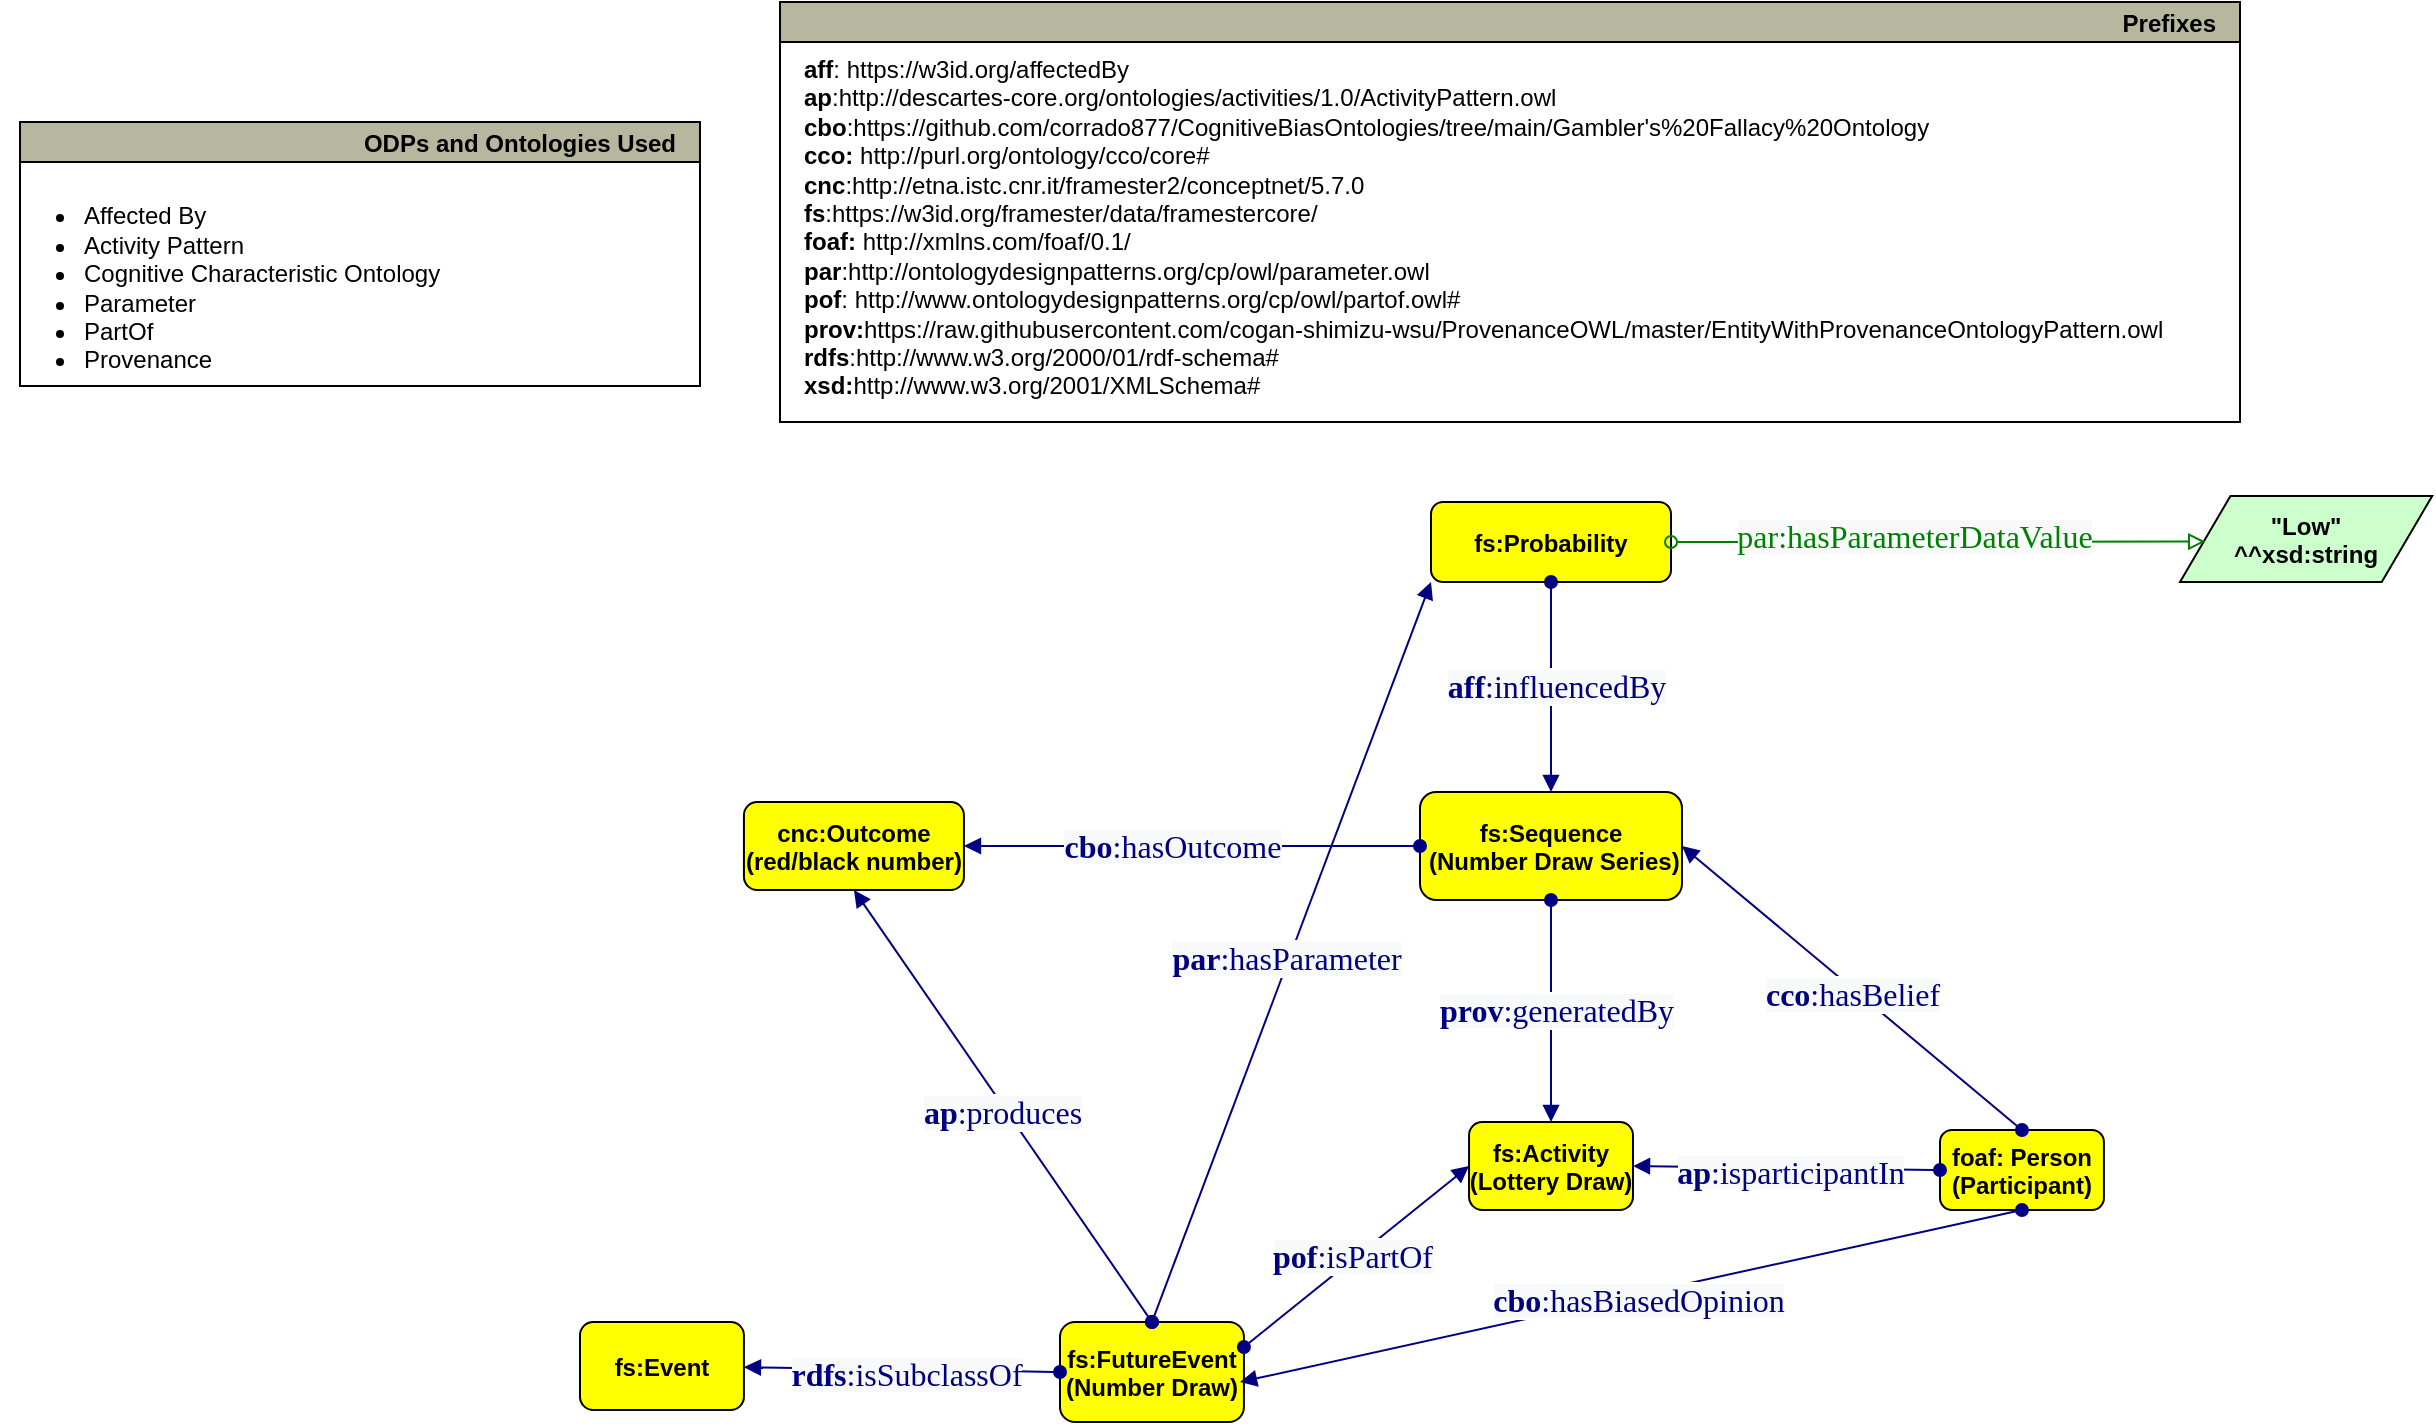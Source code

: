 <mxfile version="23.1.5" type="device">
  <diagram id="oU7lBioK2oj68UVmJGeL" name="Page-1">
    <mxGraphModel dx="1845" dy="1714" grid="1" gridSize="10" guides="1" tooltips="1" connect="1" arrows="1" fold="1" page="1" pageScale="1" pageWidth="827" pageHeight="1169" math="0" shadow="0">
      <root>
        <mxCell id="0" />
        <mxCell id="1" parent="0" />
        <mxCell id="X6dG0_ZqyGWDh663tGR5-1" value="foaf: Person&#xa;(Participant)" style="graphMlID=n4;shape=rect;rounded=1;arcsize=30;fillColor=#ffff00;strokeColor=#000000;strokeWidth=1.0;fontStyle=1" parent="1" vertex="1">
          <mxGeometry x="640" y="304" width="81.97" height="40" as="geometry" />
        </mxCell>
        <mxCell id="X6dG0_ZqyGWDh663tGR5-2" value="fs:Event" style="graphMlID=n4;shape=rect;rounded=1;arcsize=30;fillColor=#ffff00;strokeColor=#000000;strokeWidth=1.0;fontStyle=1" parent="1" vertex="1">
          <mxGeometry x="-40" y="400" width="81.968" height="44" as="geometry" />
        </mxCell>
        <mxCell id="X6dG0_ZqyGWDh663tGR5-3" value="fs:Sequence&#xa; (Number Draw Series)" style="graphMlID=n4;shape=rect;rounded=1;arcsize=30;fillColor=#ffff00;strokeColor=#000000;strokeWidth=1.0;fontStyle=1" parent="1" vertex="1">
          <mxGeometry x="380" y="135" width="131" height="54" as="geometry" />
        </mxCell>
        <mxCell id="X6dG0_ZqyGWDh663tGR5-5" value="fs:FutureEvent&#xa;(Number Draw)" style="graphMlID=n4;shape=rect;rounded=1;arcsize=30;fillColor=#ffff00;strokeColor=#000000;strokeWidth=1.0;fontStyle=1" parent="1" vertex="1">
          <mxGeometry x="200" y="400" width="91.97" height="50" as="geometry" />
        </mxCell>
        <mxCell id="X6dG0_ZqyGWDh663tGR5-6" value="fs:Activity&#xa;(Lottery Draw)" style="graphMlID=n4;shape=rect;rounded=1;arcsize=30;fillColor=#ffff00;strokeColor=#000000;strokeWidth=1.0;fontStyle=1" parent="1" vertex="1">
          <mxGeometry x="404.52" y="300" width="81.968" height="44" as="geometry" />
        </mxCell>
        <mxCell id="SumdyEbCF_zN64hNGDhB-3" value="fs:Probability" style="graphMlID=n4;shape=rect;rounded=1;arcsize=30;fillColor=#ffff00;strokeColor=#000000;strokeWidth=1.0;fontStyle=1" parent="1" vertex="1">
          <mxGeometry x="385.5" y="-10" width="120" height="40" as="geometry" />
        </mxCell>
        <mxCell id="TsAKVSYgy9pjKIJBanpu-3" value="&quot;Low&quot;&#xa;^^xsd:string" style="graphMlID=n6;shape=parallelogram;fillColor=#ccffcc;strokeColor=#000000;strokeWidth=1.0;fontStyle=1" parent="1" vertex="1">
          <mxGeometry x="760.003" y="-13" width="126.095" height="43" as="geometry" />
        </mxCell>
        <mxCell id="DcR2EK71TW1_98MgDz5n-1" value="Prefixes" style="graphMlID=n0;shape=swimlane;startSize=20;fillColor=#b7b69e;strokeColor=#000000;strokeWidth=1.0;align=right;spacingRight=10;fontStyle=1" parent="1" vertex="1">
          <mxGeometry x="60" y="-260" width="730" height="210" as="geometry">
            <mxRectangle x="-550" y="110" width="100" height="30" as="alternateBounds" />
          </mxGeometry>
        </mxCell>
        <UserObject label="&lt;b style=&quot;border-color: var(--border-color);&quot;&gt;aff&lt;/b&gt;:&amp;nbsp;https://w3id.org/affectedBy&lt;br&gt;&lt;b&gt;ap&lt;/b&gt;:http://descartes-core.org/ontologies/activities/1.0/ActivityPattern.owl&amp;nbsp;&lt;br&gt;&lt;b&gt;cbo&lt;/b&gt;:https://github.com/corrado877/CognitiveBiasOntologies/tree/main/Gambler&#39;s%20Fallacy%20Ontology&lt;br&gt;&lt;b style=&quot;border-color: var(--border-color);&quot;&gt;cco:&amp;nbsp;&lt;/b&gt;http://purl.org/ontology/cco/core#&lt;br&gt;&lt;b&gt;cnc&lt;/b&gt;:http://etna.istc.cnr.it/framester2/conceptnet/5.7.0&lt;br&gt;&lt;b&gt;fs&lt;/b&gt;:https://w3id.org/framester/data/framestercore/&lt;br&gt;&lt;b style=&quot;border-color: var(--border-color);&quot;&gt;foaf:&amp;nbsp;&lt;/b&gt;&lt;span style=&quot;border-color: var(--border-color); background-color: initial;&quot;&gt;http://xmlns.com/foaf/0.1/&lt;br&gt;&lt;b&gt;par&lt;/b&gt;:http://ontologydesignpatterns.org/cp/owl/parameter.owl&lt;br&gt;&lt;/span&gt;&lt;b style=&quot;border-color: var(--border-color);&quot;&gt;pof&lt;/b&gt;:&amp;nbsp;&lt;span style=&quot;border-color: var(--border-color); background-color: initial;&quot;&gt;http://www.ontologydesignpatterns.org/cp/owl/partof.owl#&lt;br&gt;&lt;/span&gt;&lt;b&gt;prov:&lt;/b&gt;https://raw.githubusercontent.com/cogan-shimizu-wsu/ProvenanceOWL/master/EntityWithProvenanceOntologyPattern.owl&lt;br&gt;&lt;b&gt;rdfs&lt;/b&gt;:http://www.w3.org/2000/01/rdf-schema#&lt;br&gt;&lt;b style=&quot;border-color: var(--border-color);&quot;&gt;xsd:&lt;/b&gt;&lt;span style=&quot;border-color: var(--border-color); background-color: initial;&quot;&gt;http://www.w3.org/2001/XMLSchema#&lt;/span&gt;" link="http://www.w3.org/2000/01/rdf-schema#" id="j3H0xUcFlWFZ-JWSaFpQ-1">
          <mxCell style="text;whiteSpace=wrap;html=1;" parent="DcR2EK71TW1_98MgDz5n-1" vertex="1">
            <mxGeometry x="10" y="20" width="690" height="180" as="geometry" />
          </mxCell>
        </UserObject>
        <mxCell id="I9f-uaQK-Aq1dQhWgUXI-5" value="ODPs and Ontologies Used" style="graphMlID=n0;shape=swimlane;startSize=20;fillColor=#b7b69e;strokeColor=#000000;strokeWidth=1.0;align=right;spacingRight=10;fontStyle=1" parent="1" vertex="1">
          <mxGeometry x="-320" y="-200" width="340" height="132" as="geometry" />
        </mxCell>
        <mxCell id="I9f-uaQK-Aq1dQhWgUXI-9" value="&lt;ul&gt;&lt;li&gt;Affected By&lt;/li&gt;&lt;li&gt;Activity Pattern&lt;/li&gt;&lt;li style=&quot;border-color: var(--border-color);&quot;&gt;Cognitive Characteristic Ontology&lt;/li&gt;&lt;li&gt;Parameter&lt;/li&gt;&lt;li&gt;PartOf&lt;/li&gt;&lt;li&gt;Provenance&lt;/li&gt;&lt;/ul&gt;" style="text;html=1;strokeColor=none;fillColor=none;align=left;verticalAlign=middle;whiteSpace=wrap;rounded=0;" parent="I9f-uaQK-Aq1dQhWgUXI-5" vertex="1">
          <mxGeometry x="-10" y="12" width="270" height="142" as="geometry" />
        </mxCell>
        <mxCell id="9v7G8ajr_uuF-SMIUNUw-22" value="cnc:Outcome&#xa;(red/black number)" style="graphMlID=n4;shape=rect;rounded=1;arcsize=30;fillColor=#ffff00;strokeColor=#000000;strokeWidth=1.0;fontStyle=1" parent="1" vertex="1">
          <mxGeometry x="41.97" y="140" width="110" height="44" as="geometry" />
        </mxCell>
        <mxCell id="U0OhxdXSo77pCnsjrtBy-1" value="" style="graphMlID=e0;rounded=0;endArrow=block;strokeColor=#000080;strokeWidth=1.0;startArrow=oval;startFill=1;endFill=1;exitX=0;exitY=0.5;exitDx=0;exitDy=0;entryX=1;entryY=0.5;entryDx=0;entryDy=0;" edge="1" parent="1" source="X6dG0_ZqyGWDh663tGR5-1" target="X6dG0_ZqyGWDh663tGR5-6">
          <mxGeometry relative="1" as="geometry">
            <mxPoint x="270" y="210.082" as="sourcePoint" />
            <mxPoint x="421" y="210" as="targetPoint" />
          </mxGeometry>
        </mxCell>
        <mxCell id="U0OhxdXSo77pCnsjrtBy-2" value="&lt;span style=&quot;color: rgb(0 , 0 , 128) ; font-family: &amp;quot;dialog&amp;quot; ; font-size: 16px ; background-color: rgb(248 , 249 , 250)&quot;&gt;&lt;b&gt;ap&lt;/b&gt;:isparticipantIn&lt;/span&gt;" style="text;html=1;align=center;verticalAlign=middle;resizable=0;points=[];labelBackgroundColor=#ffffff;" vertex="1" connectable="0" parent="U0OhxdXSo77pCnsjrtBy-1">
          <mxGeometry x="-0.017" y="2" relative="1" as="geometry">
            <mxPoint as="offset" />
          </mxGeometry>
        </mxCell>
        <mxCell id="U0OhxdXSo77pCnsjrtBy-3" value="" style="graphMlID=e0;rounded=0;endArrow=block;strokeColor=#000080;strokeWidth=1.0;startArrow=oval;startFill=1;endFill=1;exitX=0.5;exitY=0;exitDx=0;exitDy=0;entryX=1;entryY=0.5;entryDx=0;entryDy=0;" edge="1" parent="1" source="X6dG0_ZqyGWDh663tGR5-1" target="X6dG0_ZqyGWDh663tGR5-3">
          <mxGeometry relative="1" as="geometry">
            <mxPoint x="690" y="150.082" as="sourcePoint" />
            <mxPoint x="841" y="150" as="targetPoint" />
          </mxGeometry>
        </mxCell>
        <mxCell id="U0OhxdXSo77pCnsjrtBy-4" value="&lt;span style=&quot;color: rgb(0 , 0 , 128) ; font-family: &amp;quot;dialog&amp;quot; ; font-size: 16px ; background-color: rgb(248 , 249 , 250)&quot;&gt;&lt;b&gt;cco&lt;/b&gt;:hasBelief&lt;/span&gt;" style="text;html=1;align=center;verticalAlign=middle;resizable=0;points=[];labelBackgroundColor=#ffffff;" vertex="1" connectable="0" parent="U0OhxdXSo77pCnsjrtBy-3">
          <mxGeometry x="-0.017" y="2" relative="1" as="geometry">
            <mxPoint as="offset" />
          </mxGeometry>
        </mxCell>
        <mxCell id="U0OhxdXSo77pCnsjrtBy-5" value="" style="graphMlID=e0;rounded=0;endArrow=block;strokeColor=#000080;strokeWidth=1.0;startArrow=oval;startFill=1;endFill=1;exitX=0.5;exitY=1;exitDx=0;exitDy=0;" edge="1" parent="1" source="X6dG0_ZqyGWDh663tGR5-1">
          <mxGeometry relative="1" as="geometry">
            <mxPoint x="520" y="430.082" as="sourcePoint" />
            <mxPoint x="290" y="430" as="targetPoint" />
          </mxGeometry>
        </mxCell>
        <mxCell id="U0OhxdXSo77pCnsjrtBy-6" value="&lt;span style=&quot;color: rgb(0 , 0 , 128) ; font-family: &amp;quot;dialog&amp;quot; ; font-size: 16px ; background-color: rgb(248 , 249 , 250)&quot;&gt;&lt;b&gt;cbo&lt;/b&gt;:hasBiasedOpinion&lt;/span&gt;" style="text;html=1;align=center;verticalAlign=middle;resizable=0;points=[];labelBackgroundColor=#ffffff;" vertex="1" connectable="0" parent="U0OhxdXSo77pCnsjrtBy-5">
          <mxGeometry x="-0.017" y="2" relative="1" as="geometry">
            <mxPoint as="offset" />
          </mxGeometry>
        </mxCell>
        <mxCell id="U0OhxdXSo77pCnsjrtBy-7" value="" style="graphMlID=e0;rounded=0;endArrow=block;strokeColor=#000080;strokeWidth=1.0;startArrow=oval;startFill=1;endFill=1;exitX=1;exitY=0.25;exitDx=0;exitDy=0;entryX=0;entryY=0.5;entryDx=0;entryDy=0;" edge="1" parent="1" source="X6dG0_ZqyGWDh663tGR5-5" target="X6dG0_ZqyGWDh663tGR5-6">
          <mxGeometry relative="1" as="geometry">
            <mxPoint x="270" y="220.082" as="sourcePoint" />
            <mxPoint x="421" y="220" as="targetPoint" />
          </mxGeometry>
        </mxCell>
        <mxCell id="U0OhxdXSo77pCnsjrtBy-8" value="&lt;span style=&quot;color: rgb(0 , 0 , 128) ; font-family: &amp;quot;dialog&amp;quot; ; font-size: 16px ; background-color: rgb(248 , 249 , 250)&quot;&gt;&lt;b&gt;pof&lt;/b&gt;:isPartOf&lt;/span&gt;" style="text;html=1;align=center;verticalAlign=middle;resizable=0;points=[];labelBackgroundColor=#ffffff;" vertex="1" connectable="0" parent="U0OhxdXSo77pCnsjrtBy-7">
          <mxGeometry x="-0.017" y="2" relative="1" as="geometry">
            <mxPoint as="offset" />
          </mxGeometry>
        </mxCell>
        <mxCell id="U0OhxdXSo77pCnsjrtBy-11" value="" style="graphMlID=e0;rounded=0;endArrow=block;strokeColor=#000080;strokeWidth=1.0;startArrow=oval;startFill=1;endFill=1;entryX=0.5;entryY=0;entryDx=0;entryDy=0;" edge="1" parent="1" source="X6dG0_ZqyGWDh663tGR5-3" target="X6dG0_ZqyGWDh663tGR5-6">
          <mxGeometry relative="1" as="geometry">
            <mxPoint x="60" y="110.082" as="sourcePoint" />
            <mxPoint x="211" y="110" as="targetPoint" />
          </mxGeometry>
        </mxCell>
        <mxCell id="U0OhxdXSo77pCnsjrtBy-12" value="&lt;span style=&quot;color: rgb(0 , 0 , 128) ; font-family: &amp;quot;dialog&amp;quot; ; font-size: 16px ; background-color: rgb(248 , 249 , 250)&quot;&gt;&lt;b&gt;prov&lt;/b&gt;:generatedBy&lt;/span&gt;" style="text;html=1;align=center;verticalAlign=middle;resizable=0;points=[];labelBackgroundColor=#ffffff;" vertex="1" connectable="0" parent="U0OhxdXSo77pCnsjrtBy-11">
          <mxGeometry x="-0.017" y="2" relative="1" as="geometry">
            <mxPoint as="offset" />
          </mxGeometry>
        </mxCell>
        <mxCell id="U0OhxdXSo77pCnsjrtBy-15" value="" style="graphMlID=e0;rounded=0;endArrow=block;strokeColor=#000080;strokeWidth=1.0;startArrow=oval;startFill=1;endFill=1;exitX=0;exitY=0.5;exitDx=0;exitDy=0;" edge="1" parent="1" source="X6dG0_ZqyGWDh663tGR5-5" target="X6dG0_ZqyGWDh663tGR5-2">
          <mxGeometry relative="1" as="geometry">
            <mxPoint x="30" y="170.082" as="sourcePoint" />
            <mxPoint x="181" y="170" as="targetPoint" />
          </mxGeometry>
        </mxCell>
        <mxCell id="U0OhxdXSo77pCnsjrtBy-16" value="&lt;span style=&quot;color: rgb(0 , 0 , 128) ; font-family: &amp;quot;dialog&amp;quot; ; font-size: 16px ; background-color: rgb(248 , 249 , 250)&quot;&gt;&lt;b&gt;rdfs&lt;/b&gt;:isSubclassOf&lt;/span&gt;" style="text;html=1;align=center;verticalAlign=middle;resizable=0;points=[];labelBackgroundColor=#ffffff;" vertex="1" connectable="0" parent="U0OhxdXSo77pCnsjrtBy-15">
          <mxGeometry x="-0.017" y="2" relative="1" as="geometry">
            <mxPoint as="offset" />
          </mxGeometry>
        </mxCell>
        <mxCell id="U0OhxdXSo77pCnsjrtBy-17" value="" style="graphMlID=e0;rounded=0;endArrow=block;strokeColor=#000080;strokeWidth=1.0;startArrow=oval;startFill=1;endFill=1;exitX=0.5;exitY=0;exitDx=0;exitDy=0;entryX=0.5;entryY=1;entryDx=0;entryDy=0;" edge="1" parent="1" source="X6dG0_ZqyGWDh663tGR5-5" target="9v7G8ajr_uuF-SMIUNUw-22">
          <mxGeometry relative="1" as="geometry">
            <mxPoint x="270" y="220.082" as="sourcePoint" />
            <mxPoint x="421" y="220" as="targetPoint" />
          </mxGeometry>
        </mxCell>
        <mxCell id="U0OhxdXSo77pCnsjrtBy-18" value="&lt;span style=&quot;color: rgb(0 , 0 , 128) ; font-family: &amp;quot;dialog&amp;quot; ; font-size: 16px ; background-color: rgb(248 , 249 , 250)&quot;&gt;&lt;b&gt;ap&lt;/b&gt;:produces&lt;/span&gt;" style="text;html=1;align=center;verticalAlign=middle;resizable=0;points=[];labelBackgroundColor=#ffffff;" vertex="1" connectable="0" parent="U0OhxdXSo77pCnsjrtBy-17">
          <mxGeometry x="-0.017" y="2" relative="1" as="geometry">
            <mxPoint as="offset" />
          </mxGeometry>
        </mxCell>
        <mxCell id="U0OhxdXSo77pCnsjrtBy-20" value="" style="graphMlID=e0;rounded=0;endArrow=block;strokeColor=#000080;strokeWidth=1.0;startArrow=oval;startFill=1;endFill=1;entryX=1;entryY=0.5;entryDx=0;entryDy=0;exitX=0;exitY=0.5;exitDx=0;exitDy=0;" edge="1" parent="1" source="X6dG0_ZqyGWDh663tGR5-3" target="9v7G8ajr_uuF-SMIUNUw-22">
          <mxGeometry relative="1" as="geometry">
            <mxPoint x="360" y="160" as="sourcePoint" />
            <mxPoint x="421" y="220" as="targetPoint" />
          </mxGeometry>
        </mxCell>
        <mxCell id="U0OhxdXSo77pCnsjrtBy-21" value="&lt;span style=&quot;color: rgb(0 , 0 , 128) ; font-family: &amp;quot;dialog&amp;quot; ; font-size: 16px ; background-color: rgb(248 , 249 , 250)&quot;&gt;&lt;b&gt;cbo&lt;/b&gt;:hasOutcome&lt;/span&gt;" style="text;html=1;align=center;verticalAlign=middle;resizable=0;points=[];labelBackgroundColor=#ffffff;" vertex="1" connectable="0" parent="U0OhxdXSo77pCnsjrtBy-20">
          <mxGeometry x="-0.017" y="2" relative="1" as="geometry">
            <mxPoint x="-12" y="-2" as="offset" />
          </mxGeometry>
        </mxCell>
        <mxCell id="U0OhxdXSo77pCnsjrtBy-22" value="" style="graphMlID=e0;rounded=0;endArrow=block;strokeColor=#000080;strokeWidth=1.0;startArrow=oval;startFill=1;endFill=1;exitX=0.5;exitY=0;exitDx=0;exitDy=0;entryX=0;entryY=1;entryDx=0;entryDy=0;" edge="1" parent="1" source="X6dG0_ZqyGWDh663tGR5-5" target="SumdyEbCF_zN64hNGDhB-3">
          <mxGeometry relative="1" as="geometry">
            <mxPoint x="270" y="220.082" as="sourcePoint" />
            <mxPoint x="421" y="220" as="targetPoint" />
          </mxGeometry>
        </mxCell>
        <mxCell id="U0OhxdXSo77pCnsjrtBy-23" value="&lt;span style=&quot;color: rgb(0 , 0 , 128) ; font-family: &amp;quot;dialog&amp;quot; ; font-size: 16px ; background-color: rgb(248 , 249 , 250)&quot;&gt;&lt;b&gt;par&lt;/b&gt;:hasParameter&lt;/span&gt;" style="text;html=1;align=center;verticalAlign=middle;resizable=0;points=[];labelBackgroundColor=#ffffff;" vertex="1" connectable="0" parent="U0OhxdXSo77pCnsjrtBy-22">
          <mxGeometry x="-0.017" y="2" relative="1" as="geometry">
            <mxPoint as="offset" />
          </mxGeometry>
        </mxCell>
        <mxCell id="U0OhxdXSo77pCnsjrtBy-27" value="" style="graphMlID=e2;rounded=0;endArrow=block;strokeColor=#008000;strokeWidth=1.0;startArrow=oval;startFill=0;endFill=0;entryX=0.1;entryY=0.53;entryDx=0;entryDy=0;entryPerimeter=0;exitX=1;exitY=0.5;exitDx=0;exitDy=0;" edge="1" parent="1" source="SumdyEbCF_zN64hNGDhB-3" target="TsAKVSYgy9pjKIJBanpu-3">
          <mxGeometry relative="1" as="geometry">
            <mxPoint x="210" y="220" as="sourcePoint" />
            <mxPoint x="486.811" y="220.18" as="targetPoint" />
          </mxGeometry>
        </mxCell>
        <mxCell id="U0OhxdXSo77pCnsjrtBy-28" value="&lt;span style=&quot;color: rgb(0 , 128 , 0) ; font-family: &amp;quot;dialog&amp;quot; ; font-size: 16px ; background-color: rgb(248 , 249 , 250)&quot;&gt;par:hasParameterDataValue&lt;/span&gt;" style="text;html=1;align=center;verticalAlign=middle;resizable=0;points=[];labelBackgroundColor=#ffffff;" vertex="1" connectable="0" parent="U0OhxdXSo77pCnsjrtBy-27">
          <mxGeometry x="-0.09" y="3" relative="1" as="geometry">
            <mxPoint as="offset" />
          </mxGeometry>
        </mxCell>
        <mxCell id="U0OhxdXSo77pCnsjrtBy-29" value="" style="graphMlID=e0;rounded=0;endArrow=block;strokeColor=#000080;strokeWidth=1.0;startArrow=oval;startFill=1;endFill=1;exitX=0.5;exitY=1;exitDx=0;exitDy=0;entryX=0.5;entryY=0;entryDx=0;entryDy=0;" edge="1" parent="1" source="SumdyEbCF_zN64hNGDhB-3" target="X6dG0_ZqyGWDh663tGR5-3">
          <mxGeometry relative="1" as="geometry">
            <mxPoint x="270" y="220.082" as="sourcePoint" />
            <mxPoint x="421" y="220" as="targetPoint" />
          </mxGeometry>
        </mxCell>
        <mxCell id="U0OhxdXSo77pCnsjrtBy-30" value="&lt;span style=&quot;color: rgb(0 , 0 , 128) ; font-family: &amp;quot;dialog&amp;quot; ; font-size: 16px ; background-color: rgb(248 , 249 , 250)&quot;&gt;&lt;b&gt;aff&lt;/b&gt;:influencedBy&lt;/span&gt;" style="text;html=1;align=center;verticalAlign=middle;resizable=0;points=[];labelBackgroundColor=#ffffff;" vertex="1" connectable="0" parent="U0OhxdXSo77pCnsjrtBy-29">
          <mxGeometry x="-0.017" y="2" relative="1" as="geometry">
            <mxPoint as="offset" />
          </mxGeometry>
        </mxCell>
      </root>
    </mxGraphModel>
  </diagram>
</mxfile>
